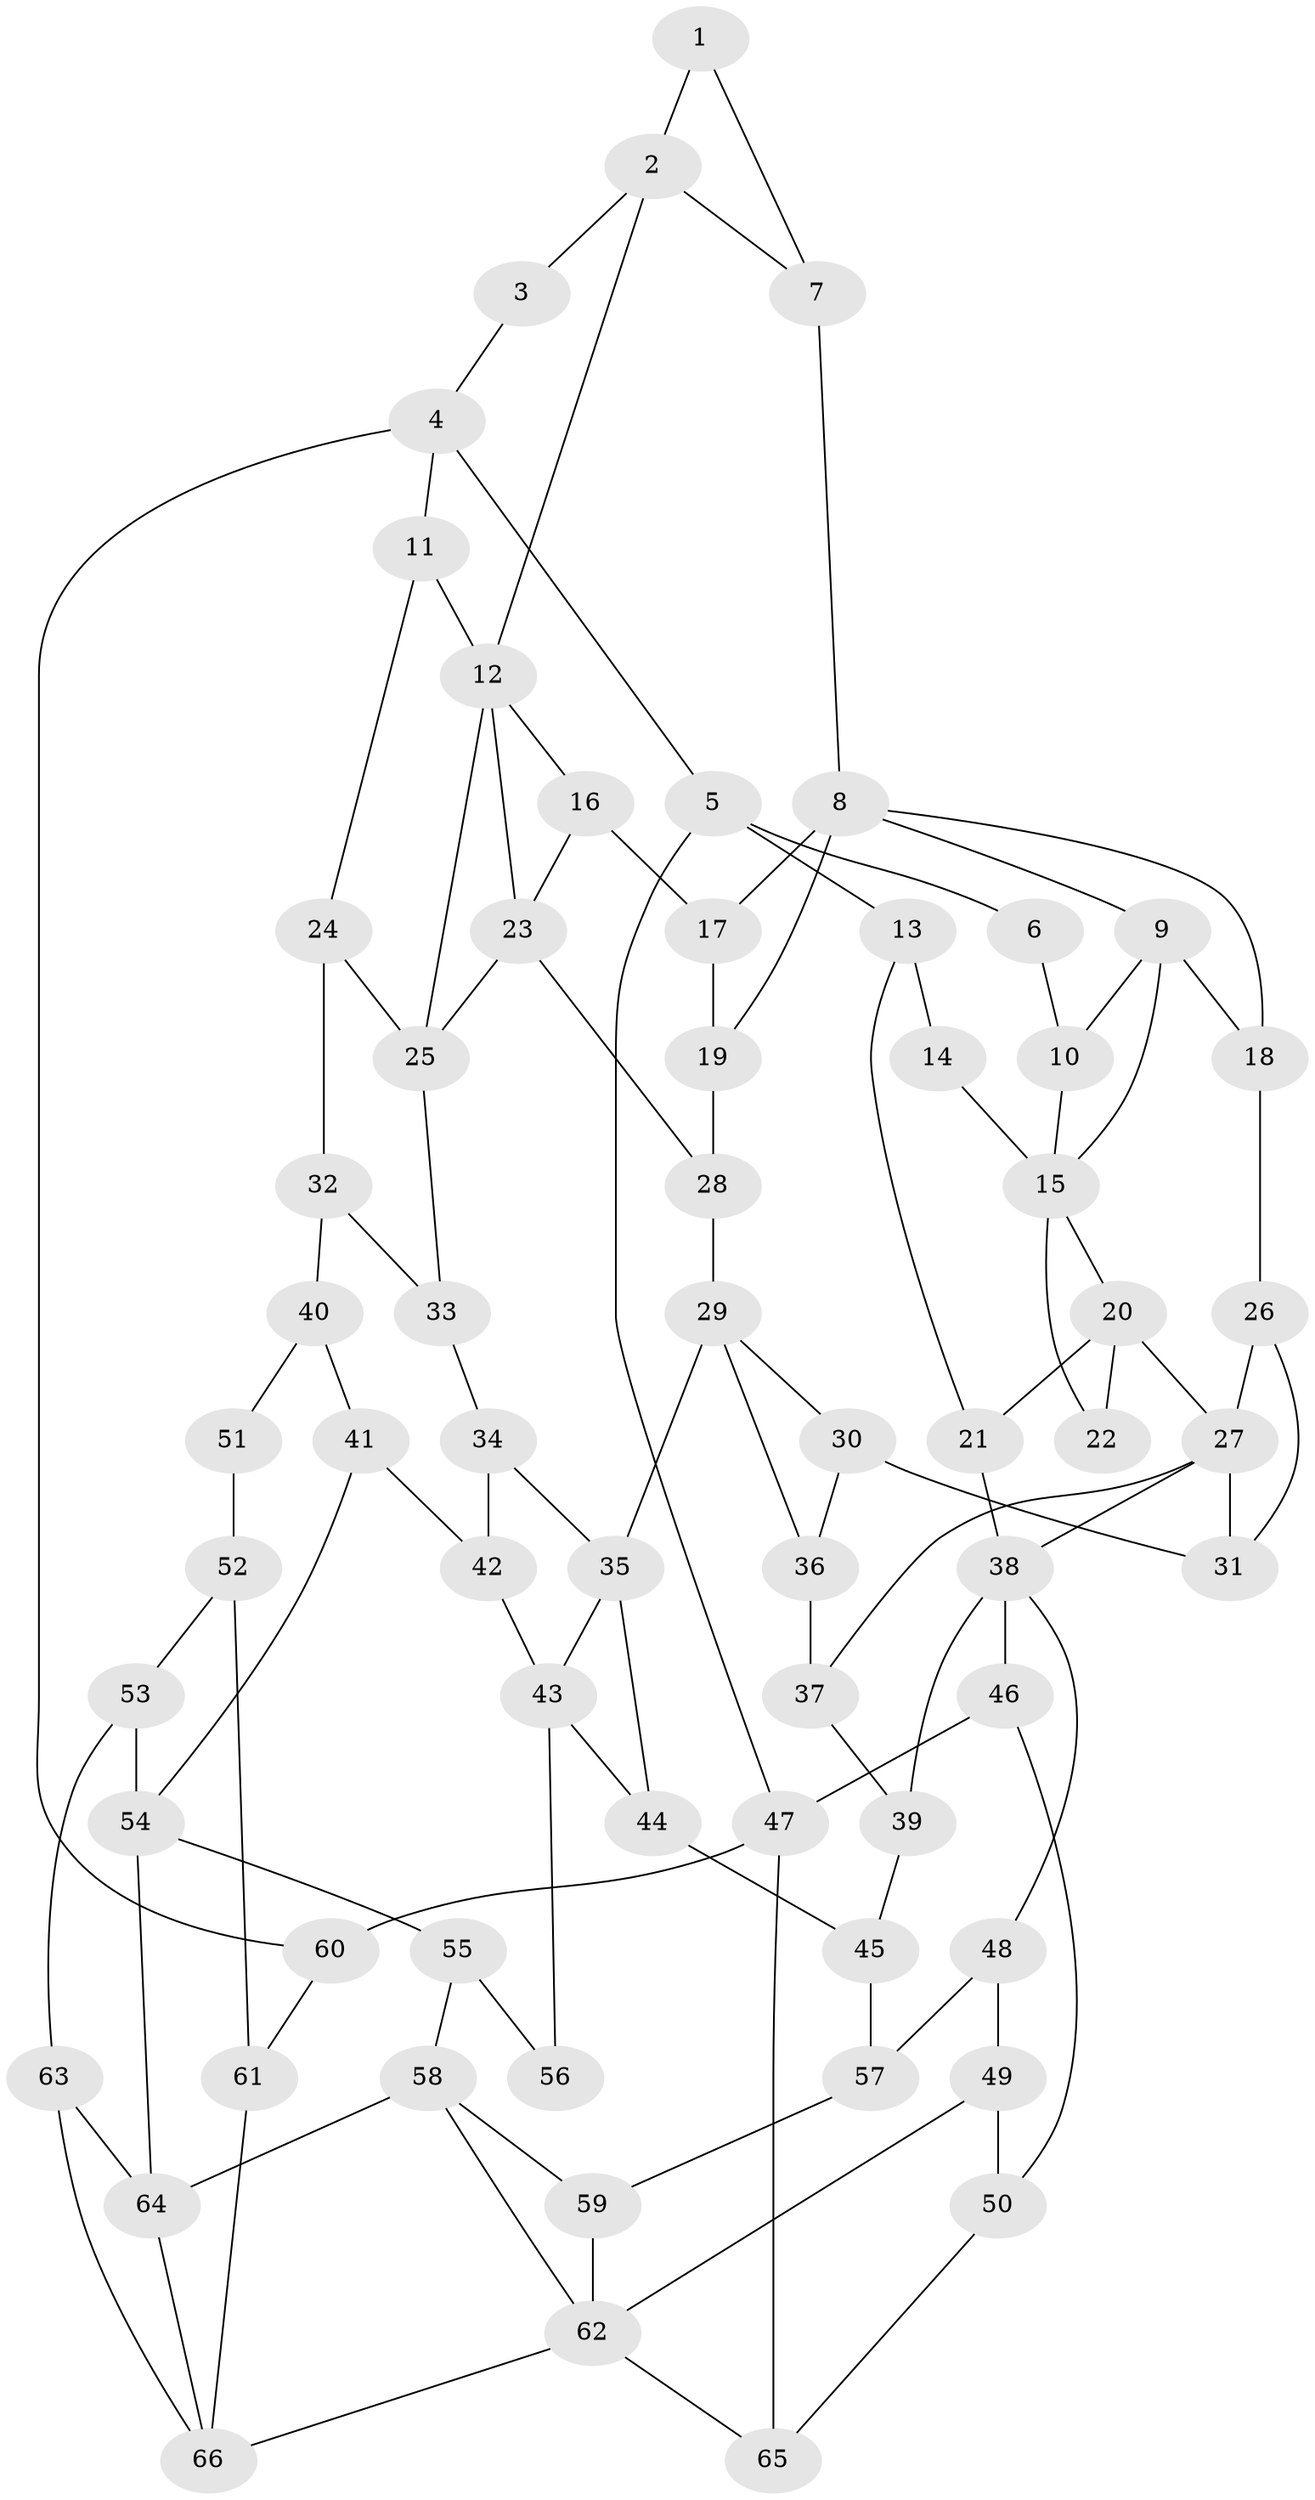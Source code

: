 // original degree distribution, {3: 0.030303030303030304, 5: 0.48484848484848486, 4: 0.23484848484848486, 6: 0.25}
// Generated by graph-tools (version 1.1) at 2025/38/03/09/25 02:38:50]
// undirected, 66 vertices, 109 edges
graph export_dot {
graph [start="1"]
  node [color=gray90,style=filled];
  1;
  2;
  3;
  4;
  5;
  6;
  7;
  8;
  9;
  10;
  11;
  12;
  13;
  14;
  15;
  16;
  17;
  18;
  19;
  20;
  21;
  22;
  23;
  24;
  25;
  26;
  27;
  28;
  29;
  30;
  31;
  32;
  33;
  34;
  35;
  36;
  37;
  38;
  39;
  40;
  41;
  42;
  43;
  44;
  45;
  46;
  47;
  48;
  49;
  50;
  51;
  52;
  53;
  54;
  55;
  56;
  57;
  58;
  59;
  60;
  61;
  62;
  63;
  64;
  65;
  66;
  1 -- 2 [weight=1.0];
  1 -- 7 [weight=1.0];
  2 -- 3 [weight=1.0];
  2 -- 7 [weight=1.0];
  2 -- 12 [weight=2.0];
  3 -- 4 [weight=1.0];
  4 -- 5 [weight=1.0];
  4 -- 11 [weight=1.0];
  4 -- 60 [weight=1.0];
  5 -- 6 [weight=1.0];
  5 -- 13 [weight=1.0];
  5 -- 47 [weight=1.0];
  6 -- 10 [weight=1.0];
  7 -- 8 [weight=2.0];
  8 -- 9 [weight=1.0];
  8 -- 17 [weight=1.0];
  8 -- 18 [weight=1.0];
  8 -- 19 [weight=1.0];
  9 -- 10 [weight=1.0];
  9 -- 15 [weight=1.0];
  9 -- 18 [weight=1.0];
  10 -- 15 [weight=1.0];
  11 -- 12 [weight=1.0];
  11 -- 24 [weight=2.0];
  12 -- 16 [weight=1.0];
  12 -- 23 [weight=1.0];
  12 -- 25 [weight=1.0];
  13 -- 14 [weight=1.0];
  13 -- 21 [weight=1.0];
  14 -- 15 [weight=2.0];
  15 -- 20 [weight=1.0];
  15 -- 22 [weight=1.0];
  16 -- 17 [weight=1.0];
  16 -- 23 [weight=1.0];
  17 -- 19 [weight=1.0];
  18 -- 26 [weight=1.0];
  19 -- 28 [weight=1.0];
  20 -- 21 [weight=1.0];
  20 -- 22 [weight=2.0];
  20 -- 27 [weight=2.0];
  21 -- 38 [weight=1.0];
  23 -- 25 [weight=1.0];
  23 -- 28 [weight=1.0];
  24 -- 25 [weight=2.0];
  24 -- 32 [weight=2.0];
  25 -- 33 [weight=1.0];
  26 -- 27 [weight=1.0];
  26 -- 31 [weight=1.0];
  27 -- 31 [weight=1.0];
  27 -- 37 [weight=1.0];
  27 -- 38 [weight=1.0];
  28 -- 29 [weight=1.0];
  29 -- 30 [weight=1.0];
  29 -- 35 [weight=2.0];
  29 -- 36 [weight=1.0];
  30 -- 31 [weight=1.0];
  30 -- 36 [weight=1.0];
  32 -- 33 [weight=1.0];
  32 -- 40 [weight=2.0];
  33 -- 34 [weight=1.0];
  34 -- 35 [weight=1.0];
  34 -- 42 [weight=1.0];
  35 -- 43 [weight=2.0];
  35 -- 44 [weight=1.0];
  36 -- 37 [weight=1.0];
  37 -- 39 [weight=1.0];
  38 -- 39 [weight=1.0];
  38 -- 46 [weight=1.0];
  38 -- 48 [weight=1.0];
  39 -- 45 [weight=1.0];
  40 -- 41 [weight=1.0];
  40 -- 51 [weight=2.0];
  41 -- 42 [weight=1.0];
  41 -- 54 [weight=1.0];
  42 -- 43 [weight=1.0];
  43 -- 44 [weight=1.0];
  43 -- 56 [weight=2.0];
  44 -- 45 [weight=1.0];
  45 -- 57 [weight=1.0];
  46 -- 47 [weight=1.0];
  46 -- 50 [weight=1.0];
  47 -- 60 [weight=1.0];
  47 -- 65 [weight=1.0];
  48 -- 49 [weight=1.0];
  48 -- 57 [weight=1.0];
  49 -- 50 [weight=4.0];
  49 -- 62 [weight=1.0];
  50 -- 65 [weight=1.0];
  51 -- 52 [weight=2.0];
  52 -- 53 [weight=1.0];
  52 -- 61 [weight=3.0];
  53 -- 54 [weight=1.0];
  53 -- 63 [weight=1.0];
  54 -- 55 [weight=1.0];
  54 -- 64 [weight=1.0];
  55 -- 56 [weight=2.0];
  55 -- 58 [weight=2.0];
  57 -- 59 [weight=1.0];
  58 -- 59 [weight=1.0];
  58 -- 62 [weight=1.0];
  58 -- 64 [weight=2.0];
  59 -- 62 [weight=1.0];
  60 -- 61 [weight=2.0];
  61 -- 66 [weight=1.0];
  62 -- 65 [weight=1.0];
  62 -- 66 [weight=1.0];
  63 -- 64 [weight=1.0];
  63 -- 66 [weight=1.0];
  64 -- 66 [weight=1.0];
}
